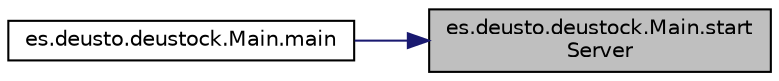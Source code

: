 digraph "es.deusto.deustock.Main.startServer"
{
 // LATEX_PDF_SIZE
  edge [fontname="Helvetica",fontsize="10",labelfontname="Helvetica",labelfontsize="10"];
  node [fontname="Helvetica",fontsize="10",shape=record];
  rankdir="RL";
  Node1 [label="es.deusto.deustock.Main.start\lServer",height=0.2,width=0.4,color="black", fillcolor="grey75", style="filled", fontcolor="black",tooltip=" "];
  Node1 -> Node2 [dir="back",color="midnightblue",fontsize="10",style="solid",fontname="Helvetica"];
  Node2 [label="es.deusto.deustock.Main.main",height=0.2,width=0.4,color="black", fillcolor="white", style="filled",URL="$classes_1_1deusto_1_1deustock_1_1_main.html#a3697c168bd6a5be7addcfca01e6a86be",tooltip=" "];
}
